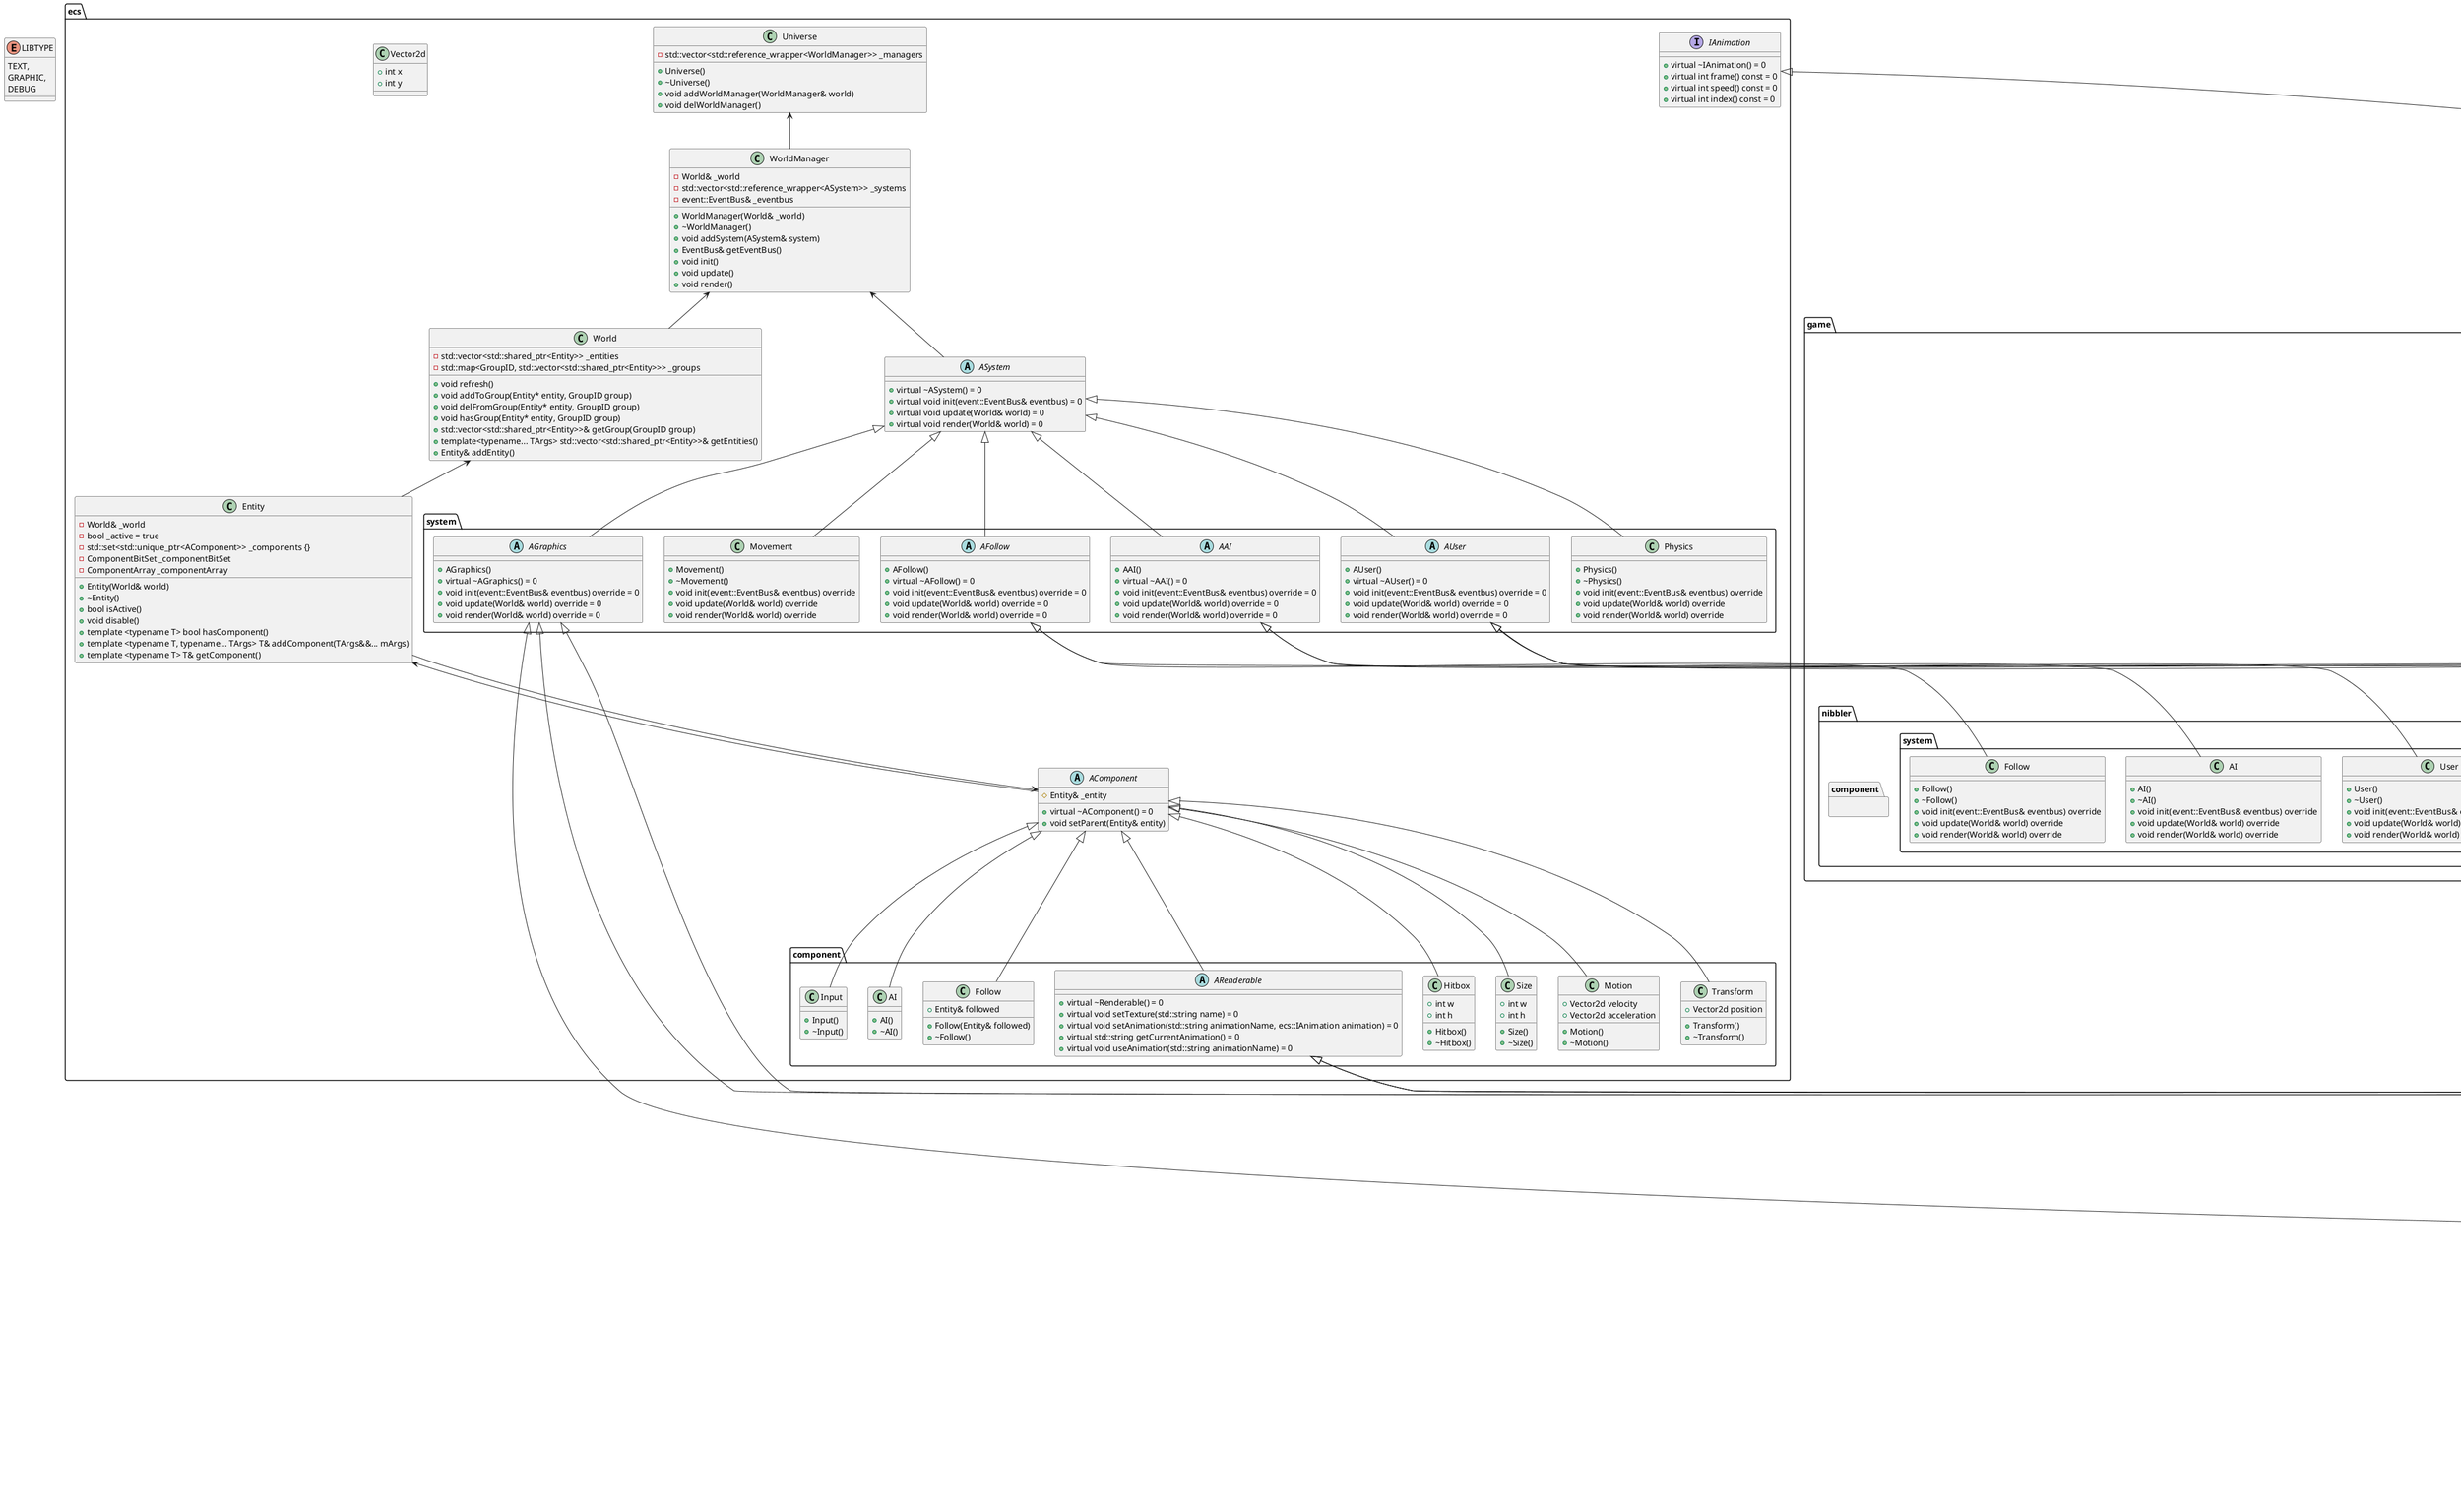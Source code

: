 @startuml

enum LIBTYPE {
    TEXT,
    GRAPHIC,
    DEBUG
}

namespace ecs {
    ' using ComponentID = std::size_t
    ' using GroupID = std::string

    'inline ComponentID getNewComponentTypeID()
    'template <typename T> inline ComponentID getComponentTypeID() noexcept

    'inline GroupID getNewComponentTypeID()
    'inline GroupID getComponentTypeID(GroupID groupName) noexcept

    'constexpr std::size_t maxComponents = 32
    'constexpr std::size_t maxGroups = 64

    'using ComponentBitSet = std::bitset<maxComponents>
    'using ComponentArray = std::array<ecs::AComponent*, maxComponents>

    class Universe {
        - std::vector<std::reference_wrapper<WorldManager>> _managers

        + Universe()
        + ~Universe()
        + void addWorldManager(WorldManager& world)
        + void delWorldManager()
    }

    class WorldManager {
        - World& _world
        - std::vector<std::reference_wrapper<ASystem>> _systems
        - event::EventBus& _eventbus

        + WorldManager(World& _world)
        + ~WorldManager()
        + void addSystem(ASystem& system)
        + EventBus& getEventBus()
        + void init()
        + void update()
        + void render()
    }
    ecs.Universe <-- WorldManager

    class World {
        - std::vector<std::shared_ptr<Entity>> _entities
        - std::map<GroupID, std::vector<std::shared_ptr<Entity>>> _groups

        + void refresh()
        + void addToGroup(Entity* entity, GroupID group)
        + void delFromGroup(Entity* entity, GroupID group)
        + void hasGroup(Entity* entity, GroupID group)
        + std::vector<std::shared_ptr<Entity>>& getGroup(GroupID group)
        + template<typename... TArgs> std::vector<std::shared_ptr<Entity>>& getEntities()
        + Entity& addEntity()
    }
    ecs.WorldManager <-- World

    class Entity {
        - World& _world
        - bool _active = true
        - std::set<std::unique_ptr<AComponent>> _components {}
        - ComponentBitSet _componentBitSet
        - ComponentArray _componentArray

        + Entity(World& world)
        + ~Entity()
        + bool isActive()
        + void disable()
        + template <typename T> bool hasComponent()
        + template <typename T, typename... TArgs> T& addComponent(TArgs&&... mArgs)
        + template <typename T> T& getComponent()
    }
    ecs.World <-- Entity
    ecs.AComponent <-- Entity

    abstract AComponent {
        # Entity& _entity

        + virtual ~AComponent() = 0
        + void setParent(Entity& entity)
    }
    ecs.Entity <-- AComponent

    interface IAnimation {
        + virtual ~IAnimation() = 0
        + virtual int frame() const = 0
        + virtual int speed() const = 0
        + virtual int index() const = 0
    }

    class Vector2d {
        + int x
        + int y
    }

    namespace component {
        class Transform {
            + Vector2d position

            + Transform()
            + ~Transform()
        }
        ecs.AComponent <|-- Transform

        class Motion {
            + Vector2d velocity
            + Vector2d acceleration

            + Motion()
            + ~Motion()
        }
        ecs.AComponent <|-- Motion

        class Size {
            + int w
            + int h

            + Size()
            + ~Size()
        }
        ecs.AComponent <|-- Size

        class Hitbox {
            + int w
            + int h

            + Hitbox()
            + ~Hitbox()
        }
        ecs.AComponent <|-- Hitbox

        abstract ARenderable {
            + virtual ~Renderable() = 0
            + virtual void setTexture(std::string name) = 0
            + virtual void setAnimation(std::string animationName, ecs::IAnimation animation) = 0
            + virtual std::string getCurrentAnimation() = 0
            + virtual void useAnimation(std::string animationName) = 0 
        }
        ecs.AComponent <|-- ARenderable

        class Follow {
            + Entity& followed

            + Follow(Entity& followed)
            + ~Follow()
        }
        ecs.AComponent <|-- Follow

        class AI {
            + AI()
            + ~AI()
        }
        ecs.AComponent <|-- AI

        class Input {
            + Input()
            + ~Input()
        }
        ecs.AComponent <|-- Input
    }

    abstract ASystem {
        + virtual ~ASystem() = 0
        + virtual void init(event::EventBus& eventbus) = 0
        + virtual void update(World& world) = 0
        + virtual void render(World& world) = 0
    }
    ecs.WorldManager <-- ASystem

    namespace system {
        ' Checks for collisions (use Transform and Hitbox)
        class Physics {
            + Physics()
            + ~Physics()
            + void init(event::EventBus& eventbus) override
            + void update(World& world) override
            + void render(World& world) override
        }
        ecs.ASystem <|-- Physics

        ' Allow User to be moved (use Motion and Input)
        abstract AUser {
            + AUser()
            + virtual ~AUser() = 0
            + void init(event::EventBus& eventbus) override = 0
            + void update(World& world) override = 0
            + void render(World& world) override = 0
        }
        ecs.ASystem <|-- AUser

        ' Moves AI (use Motion and AI)
        abstract AAI {
            + AAI()
            + virtual ~AAI() = 0
            + void init(event::EventBus& eventbus) override = 0
            + void update(World& world) override = 0
            + void render(World& world) override = 0
        }
        ecs.ASystem <|-- AAI

        ' Allow entity to follow another entity (use Motion and Follow)
        abstract AFollow {
            + AFollow()
            + virtual ~AFollow() = 0
            + void init(event::EventBus& eventbus) override = 0
            + void update(World& world) override = 0
            + void render(World& world) override = 0
        }
        ecs.ASystem <|-- AFollow

        ' Update velocity and position (use Transform and Motion)
        class Movement {
            + Movement()
            + ~Movement()
            + void init(event::EventBus& eventbus) override
            + void update(World& world) override
            + void render(World& world) override
        }
        ecs.ASystem <|-- Movement

        ' Draws sprites to the screen (use ARenderable, Size and Transform)
        abstract AGraphics {
            + AGraphics()
            + virtual ~AGraphics() = 0
            + void init(event::EventBus& eventbus) override = 0
            + void update(World& world) override = 0
            + void render(World& world) override = 0
        }
        ecs.ASystem <|-- AGraphics
    }
}

namespace graphical {
    interface IGraphical {
        + virtual ~IGraphical() = 0
        + virtual std::string getName() = 0
        + virtual LIBTYPE getType() = 0
        + virtual ecs::component::ARenderable createRenderable(std::vector<std::string> paths, bool isAnimated = false) = 0
        + virtual ecs::IAnimation createAnimation(int index, int frame, int speed) = 0
        + virtual ecs::system::AGraphics createGraphics() = 0
        + virtual void eventHandler(EventBus& eventbus) = 0
    }

    abstract AGraphical {
        - LIBTYPE _type
        - std::string _name
        # Universe& _universe
    
        + AGraphical(LIBTYPE type, std::string name, Universe& universe)
        + ~AGraphical() override = 0
        + std::string getName() override
        + LIBTYPE getType() override
        + ecs::component::ARenderable createRenderable(std::vector<std::string> paths, bool isAnimated = false) override = 0
        + ecs::IAnimation createAnimation(int index, int frame, int speed) override = 0
        + ecs::system::AGraphics createGraphics() override = 0
        + void eventHandler(EventBus& eventbus) override = 0
    }
    IGraphical <|-- AGraphical

    class Animation {
        - int _index
        - int _frame
        - int _speed

        + Animation(int index, int frame, int speed)
        + ~Animation()
        + int frame() const override
        + int speed() const override
        + int index() const override
    }
    ecs.IAnimation <|-- Animation

    namespace sfml {
        class Graphical {
            + Graphical(Universe& universe)
            + ~Graphical()
            + LIBTYPE getType() override
            + ecs::component::ARenderable createRenderable(std::vector<std::string> paths, bool isAnimated = false) override
            + ecs::IAnimation createAnimation(int index, int frame, int speed) override
            + ecs::system::AGraphics createGraphics() override
            + void eventHandler(EventBus& eventbus) override
        }
        graphical.AGraphical <|-- Graphical

        namespace component {
            enum FLIPTYPE {
                NONE = 1,
                VERTICAL = 2,
                HORIZONTAL = 4
            }
            ' using SFML_Angle = float
            class Renderable {
                - sf::Texture* _texture
                - sf::Rect _srcRect, _destRect
                - FLIPTYPE _spriteFlip
                - SFML_Angle _angle
                - bool _animated
                - int _frame
                - int _speed
                - int _animIndex
                - std::map<std::string, ecs::IAnimation> _animations {}

                + Sprite(std::string name, bool isAnimated = false)
                + ~Sprite()
                + void setTexture(std::string name) override
                + void setAnimation(std::string animationName, ecs::IAnimation animation) override
                + std::string getCurrentAnimation() override
                + void useAnimation(std::string animationName) override
            }
            ecs.component.ARenderable <|-- Renderable
        }

        namespace system {
            class Graphics {
                + Graphics()
                + ~Graphics()
                + void init(event::EventBus& eventbus) override
                + void update(World& world) override
                + void render(World& world) override
            }
            ecs.system.AGraphics <|-- Graphics
        }
    }

    namespace sdl {
        class Graphical {
            + Graphical(Universe& universe)
            + ~Graphical()
            + LIBTYPE getType() override
            + ecs::component::ARenderable createRenderable(std::vector<std::string> paths, bool isAnimated = false) override
            + ecs::IAnimation createAnimation(int index, int frame, int speed) override
            + ecs::system::AGraphics createGraphics() override
            + void eventHandler(EventBus& eventbus) override
        }
        graphical.AGraphical <|-- Graphical

        namespace component {
            ' using SDL_Angle = double
            class Renderable {
                - SDL_Texture* _texture
                - SDL_rect _srcRect, _destRect
                - SDL_RenderFlip _spriteFlip
                - SDL_Angle _angle
                - bool _animated
                - int _frame
                - int _speed
                - int _animIndex
                - std::map<std::string, ecs::IAnimation> _animations {}


                + Sprite(std::string name, bool isAnimated = false)
                + ~Sprite()
                + void setTexture(std::string name) override
                + void setAnimation(std::string animationName, ecs::IAnimation animation) override
                + std::string getCurrentAnimation() override
                + void useAnimation(std::string animationName) override
            }
            ecs.component.ARenderable <|-- Renderable
        }

        namespace system {
            class Graphics {
                + Graphics()
                + ~Graphics()
                + void init(event::EventBus& eventbus) override
                + void update(World& world) override
                + void render(World& world) override
            }
            ecs.system.AGraphics <|-- Graphics
        }
    }

    namespace ncurses {
        class Graphical {
            + Graphical(Universe& universe)
            + ~Graphical()
            + LIBTYPE getType() override
            + ecs::component::ARenderable createRenderable(std::vector<std::string> paths, bool isAnimated = false) override
            + ecs::IAnimation createAnimation(int index, int frame, int speed) override
            + ecs::system::AGraphics createGraphics() override
            + void eventHandler(EventBus& eventbus) override
        }
        graphical.AGraphical <|-- Graphical

        class Texture {
            - char _character
            - int _foreground
            - int _background

            + Texture(char c, int f, int b)
            + ~Texture()
            + char getCharacter()
            + int getColorPair()
        }

        namespace component {
            class Renderable {
                - std::map<int, std::map<int, Texture>> _texture
                - Rect _srcRect, _destRect
                - bool _animated
                - int _frame
                - int _speed
                - int _animIndex
                - std::map<std::string, ecs::IAnimation> _animations {}

                + Sprite(std::string name, bool isAnimated = false)
                + ~Sprite()
                + void setAnimation(std::string animationName, ecs::IAnimation animation) override
                + std::string getCurrentAnimation() override
                + void useAnimation(std::string animationName) override
            }
            ecs.component.ARenderable <|-- Renderable
        }

        namespace system {
            class Graphics {
                + Graphics()
                + ~Graphics()
                + void init(event::EventBus& eventbus) override
                + void update(World& world) override
                + void render(World& world) override
            }
            ecs.system.AGraphics <|-- Graphics
        }

        class Rect {
            + int x
            + int y
            + int h
            + int w

            + Rect(int x, int y, int h, int w)
            + ~Rect()
        }
        graphical.ncurses.component.Renderable <-- Rect
    }
}

namespace game {
    interface IGame {
        + virtual ~IGame() = 0
        + virtual std::string getName() = 0
        + virtual void init() = 0
        + virtual void setGraphical(IGraphical& graph) = 0
        + virtual ecs::system::AFollow createFollow() = 0
        + virtual ecs::system::AAI createAI() = 0
        + virtual ecs::system::AUser createUser() = 0
    }

    abstract AGame {
        - std::string _name
        # Universe& _universe
        # IGraphical& _graph

        + AGame(Universe& universe, IGraphical& graph, std::string name)
        + virtual ~AGame() = 0
        + std::string getName() override
        + void init() override = 0
        + void setGraphical(IGraphical& graph) override
        + ecs::system::AFollow createFollow() override = 0
        + ecs::system::AAI createAI() override = 0
        + ecs::system::AUser createUser() override = 0
    }
    IGame <|-- AGame

    namespace nibbler {
        class Game {
            + Game(Universe& universe, IGraphical& graph)
            + ~Game()
            + void init() override
            + ecs::system::AFollow createFollow() override
            + ecs::system::AAI createAI() override
            + ecs::system::AUser createUser() override
        }
        game.AGame <|-- Game

        namespace component {
            
        }

        namespace system {
            class User {
                + User()
                + ~User()
                + void init(event::EventBus& eventbus) override
                + void update(World& world) override
                + void render(World& world) override
            }
            ecs.system.AUser <|-- User

            class AI {
                + AI()
                + ~AI()
                + void init(event::EventBus& eventbus) override
                + void update(World& world) override
                + void render(World& world) override
            }
            ecs.system.AAI <|-- AI

            class Follow {
                + Follow()
                + ~Follow()
                + void init(event::EventBus& eventbus) override
                + void update(World& world) override
                + void render(World& world) override
            }
            ecs.system.AFollow <|-- Follow
        }
    }

    namespace pacman {
        class Game {
            + Game(Universe& universe, IGraphical& graph)
            + ~Game()
            + void init() override
            + ecs::system::AFollow createFollow() override
            + ecs::system::AAI createAI() override
            + ecs::system::AUser createUser() override
        }
        game.AGame <|-- Game

        namespace component {
            
        }

        namespace system {
            class User {
                + User()
                + ~User()
                + void init(event::EventBus& eventbus) override
                + void update(World& world) override
                + void render(World& world) override
            }
            ecs.system.AUser <|-- User

            class AI {
                + AI()
                + ~AI()
                + void init(event::EventBus& eventbus) override
                + void update(World& world) override
                + void render(World& world) override
            }
            ecs.system.AAI <|-- AI

            class Follow {
                + Follow()
                + ~Follow()
                + void init(event::EventBus& eventbus) override
                + void update(World& world) override
                + void render(World& world) override
            }
            ecs.system.AFollow <|-- Follow
        }
    }
}

namespace core {
    class Core {
        - std::vector<IGraphical> _graphicals
        - std::vector<IGame> _games
        - std::size_t _currentGraphical
        - std::size_t _currentGame
        - ecs::Universe& _universe

        + Core()
        + ~Core()
        + Universe& addUniverse()
        + void loadGraphicals()
        + void loadGames()
        + IGraphical& getCurrentGraphical()
        + void setCurrentGraphical(std::size_t index)
        + IGame& getCurrentGame()
        + void setCurrentGame(std::size_t index)
        + Menu createMenu()
    }

    class Menu {
        - std::vector<IGraphical>& _graphicals
        - std::vector<IGame>& _games
        - Universe& _universe

        + Menu(Universe& universe, std::vector<IGraphical>& graphicals, std::vector<IGame>& games)
        + ~Menu()
        + void init()
        - void createSystems()
        - void createEntities()
        + ecs::system::AUser createUser()
    }
    game.IGame <|-- Menu

    namespace system {
        class User {
            + User()
            + ~User()
            + void init(event::EventBus& eventbus) override
            + void update(World& world) override
            + void render(World& world) override
        }
        ecs.system.AUser <|-- User
    }
}

namespace event {
    class Event {
        + Event()
        + ~Event()
    }

    class InputEvent {

    }
    event.Event <|-- InputEvent

    class CollisionEvent {

    }
    event.Event <|-- CollisionEvent

    abstract AFunctionHandler {
        - virtual void call(Event* event) = 0
        + void exec(Event* event)
    }

    ' template<class T, class EventType>
    class FunctionHandler {
        - T* _instance
        - MemberFunction _memberFunction

        ' typedef void (T::*MemberFunction)(EventType*)

        + FunctionHandler(T* instance, MemberFunction memberFunction)
        + void call(Event* event) override
    }
    event.AFunctionHandler <|-- FunctionHandler

    ' typedef std::list<AFunctionHandler*> HandlerList
    class EventBus {
        - std::map<std::type_index, HandlerList*> _subscribers

        + template<class T, class EventType> void subscribe(T * instance, void (T::*memberFunction)(EventType *))
        + template<typename EventType> void publish(EventType* event) 
    }
}

@enduml